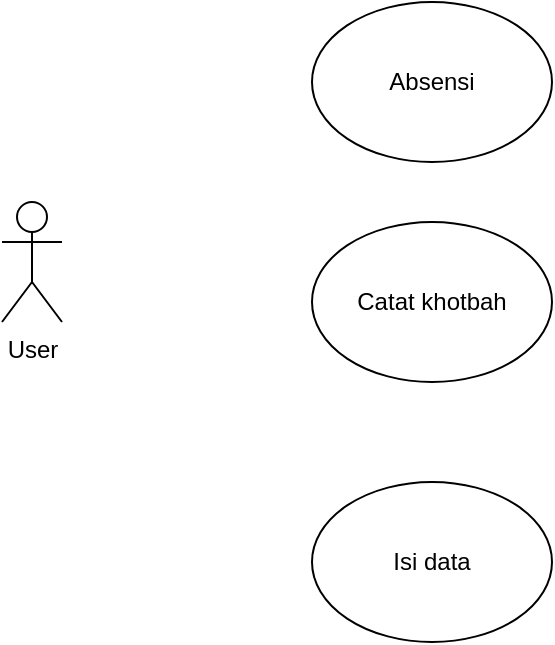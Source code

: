 <mxfile version="21.6.1" type="github">
  <diagram name="Page-1" id="evf8JJwaenGVHzlONrWM">
    <mxGraphModel dx="1434" dy="779" grid="1" gridSize="10" guides="1" tooltips="1" connect="1" arrows="1" fold="1" page="1" pageScale="1" pageWidth="827" pageHeight="1169" math="0" shadow="0">
      <root>
        <mxCell id="0" />
        <mxCell id="1" parent="0" />
        <mxCell id="Pwmo0EWUHamQV5GaPy9v-3" value="User" style="shape=umlActor;verticalLabelPosition=bottom;verticalAlign=top;html=1;outlineConnect=0;" parent="1" vertex="1">
          <mxGeometry x="150" y="160" width="30" height="60" as="geometry" />
        </mxCell>
        <mxCell id="Pwmo0EWUHamQV5GaPy9v-4" value="Absensi" style="ellipse;whiteSpace=wrap;html=1;" parent="1" vertex="1">
          <mxGeometry x="305" y="60" width="120" height="80" as="geometry" />
        </mxCell>
        <mxCell id="Pwmo0EWUHamQV5GaPy9v-5" value="Catat khotbah" style="ellipse;whiteSpace=wrap;html=1;" parent="1" vertex="1">
          <mxGeometry x="305" y="170" width="120" height="80" as="geometry" />
        </mxCell>
        <mxCell id="6f2kgPru7Q0SRi3CE6CJ-1" value="Isi data" style="ellipse;whiteSpace=wrap;html=1;" vertex="1" parent="1">
          <mxGeometry x="305" y="300" width="120" height="80" as="geometry" />
        </mxCell>
      </root>
    </mxGraphModel>
  </diagram>
</mxfile>

